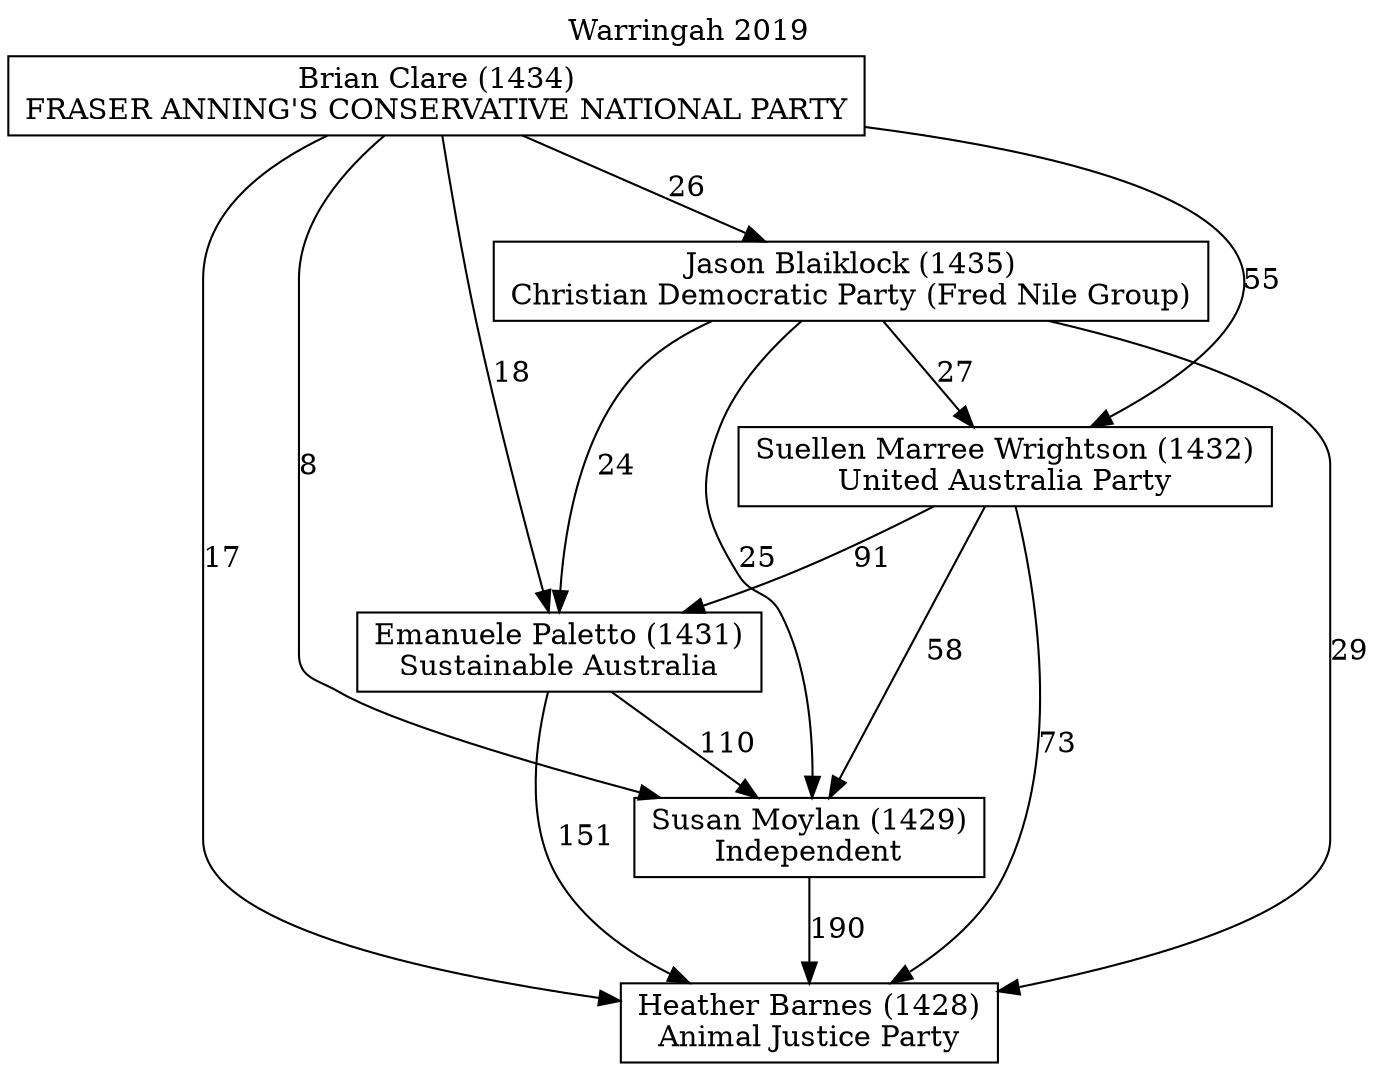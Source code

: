 // House preference flow
digraph "Heather Barnes (1428)_Warringah_2019" {
	graph [label="Warringah 2019" labelloc=t mclimit=2]
	node [shape=box]
	"Heather Barnes (1428)" [label="Heather Barnes (1428)
Animal Justice Party"]
	"Susan Moylan (1429)" [label="Susan Moylan (1429)
Independent"]
	"Emanuele Paletto (1431)" [label="Emanuele Paletto (1431)
Sustainable Australia"]
	"Suellen Marree Wrightson (1432)" [label="Suellen Marree Wrightson (1432)
United Australia Party"]
	"Jason Blaiklock (1435)" [label="Jason Blaiklock (1435)
Christian Democratic Party (Fred Nile Group)"]
	"Brian Clare (1434)" [label="Brian Clare (1434)
FRASER ANNING'S CONSERVATIVE NATIONAL PARTY"]
	"Susan Moylan (1429)" -> "Heather Barnes (1428)" [label=190]
	"Emanuele Paletto (1431)" -> "Susan Moylan (1429)" [label=110]
	"Suellen Marree Wrightson (1432)" -> "Emanuele Paletto (1431)" [label=91]
	"Jason Blaiklock (1435)" -> "Suellen Marree Wrightson (1432)" [label=27]
	"Brian Clare (1434)" -> "Jason Blaiklock (1435)" [label=26]
	"Emanuele Paletto (1431)" -> "Heather Barnes (1428)" [label=151]
	"Suellen Marree Wrightson (1432)" -> "Heather Barnes (1428)" [label=73]
	"Jason Blaiklock (1435)" -> "Heather Barnes (1428)" [label=29]
	"Brian Clare (1434)" -> "Heather Barnes (1428)" [label=17]
	"Brian Clare (1434)" -> "Suellen Marree Wrightson (1432)" [label=55]
	"Jason Blaiklock (1435)" -> "Emanuele Paletto (1431)" [label=24]
	"Brian Clare (1434)" -> "Emanuele Paletto (1431)" [label=18]
	"Suellen Marree Wrightson (1432)" -> "Susan Moylan (1429)" [label=58]
	"Jason Blaiklock (1435)" -> "Susan Moylan (1429)" [label=25]
	"Brian Clare (1434)" -> "Susan Moylan (1429)" [label=8]
}
